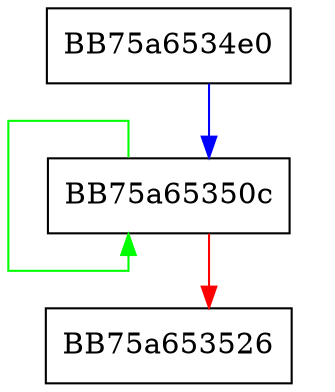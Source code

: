 digraph SSE_punpckhbw {
  node [shape="box"];
  graph [splines=ortho];
  BB75a6534e0 -> BB75a65350c [color="blue"];
  BB75a65350c -> BB75a65350c [color="green"];
  BB75a65350c -> BB75a653526 [color="red"];
}